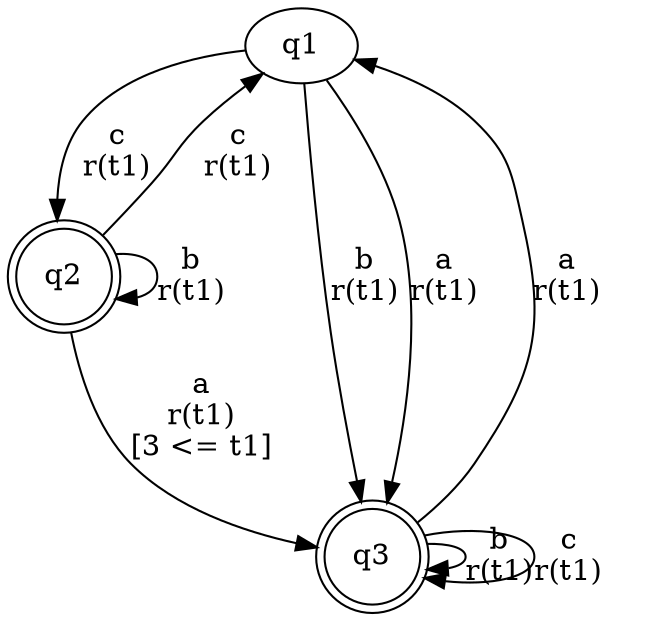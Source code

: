 digraph "tests_1/test79/solution501/solution" {
	q1[label=q1]
	q2[label=q2 shape=doublecircle]
	q3[label=q3 shape=doublecircle]
	q1 -> q2[label="c\nr(t1)\n"]
	q2 -> q3[label="a\nr(t1)\n[3 <= t1]"]
	q3 -> q1[label="a\nr(t1)\n"]
	q3 -> q3[label="b\nr(t1)\n"]
	q3 -> q3[label="c\nr(t1)\n"]
	q2 -> q1[label="c\nr(t1)\n"]
	q2 -> q2[label="b\nr(t1)\n"]
	q1 -> q3[label="b\nr(t1)\n"]
	q1 -> q3[label="a\nr(t1)\n"]
}

